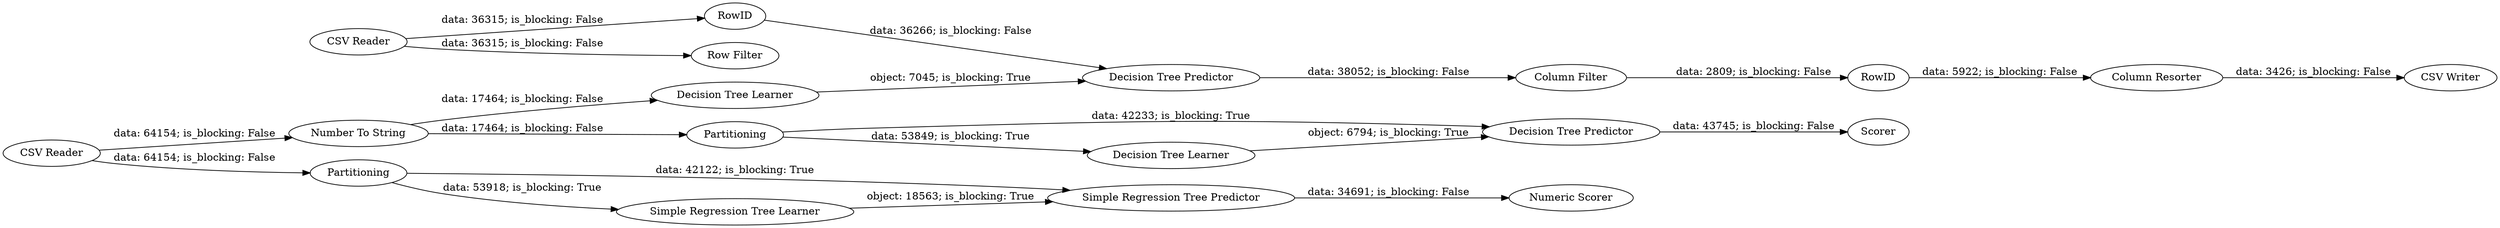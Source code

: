 digraph {
	"7326064629455753313_10" [label="Number To String"]
	"7326064629455753313_17" [label=RowID]
	"7326064629455753313_11" [label=Scorer]
	"7326064629455753313_16" [label="Row Filter"]
	"7326064629455753313_4" [label=Partitioning]
	"7326064629455753313_19" [label=RowID]
	"7326064629455753313_15" [label="Decision Tree Learner"]
	"7326064629455753313_5" [label="Numeric Scorer"]
	"7326064629455753313_9" [label="Decision Tree Predictor"]
	"7326064629455753313_3" [label="Simple Regression Tree Predictor"]
	"7326064629455753313_1" [label="CSV Reader"]
	"7326064629455753313_14" [label="Decision Tree Predictor"]
	"7326064629455753313_20" [label="Column Resorter"]
	"7326064629455753313_13" [label="CSV Reader"]
	"7326064629455753313_2" [label="Simple Regression Tree Learner"]
	"7326064629455753313_8" [label="Decision Tree Learner"]
	"7326064629455753313_18" [label="Column Filter"]
	"7326064629455753313_21" [label="CSV Writer"]
	"7326064629455753313_12" [label=Partitioning]
	"7326064629455753313_17" -> "7326064629455753313_14" [label="data: 36266; is_blocking: False"]
	"7326064629455753313_4" -> "7326064629455753313_2" [label="data: 53918; is_blocking: True"]
	"7326064629455753313_13" -> "7326064629455753313_17" [label="data: 36315; is_blocking: False"]
	"7326064629455753313_1" -> "7326064629455753313_10" [label="data: 64154; is_blocking: False"]
	"7326064629455753313_10" -> "7326064629455753313_15" [label="data: 17464; is_blocking: False"]
	"7326064629455753313_15" -> "7326064629455753313_14" [label="object: 7045; is_blocking: True"]
	"7326064629455753313_2" -> "7326064629455753313_3" [label="object: 18563; is_blocking: True"]
	"7326064629455753313_14" -> "7326064629455753313_18" [label="data: 38052; is_blocking: False"]
	"7326064629455753313_10" -> "7326064629455753313_12" [label="data: 17464; is_blocking: False"]
	"7326064629455753313_12" -> "7326064629455753313_8" [label="data: 53849; is_blocking: True"]
	"7326064629455753313_8" -> "7326064629455753313_9" [label="object: 6794; is_blocking: True"]
	"7326064629455753313_3" -> "7326064629455753313_5" [label="data: 34691; is_blocking: False"]
	"7326064629455753313_1" -> "7326064629455753313_4" [label="data: 64154; is_blocking: False"]
	"7326064629455753313_18" -> "7326064629455753313_19" [label="data: 2809; is_blocking: False"]
	"7326064629455753313_12" -> "7326064629455753313_9" [label="data: 42233; is_blocking: True"]
	"7326064629455753313_20" -> "7326064629455753313_21" [label="data: 3426; is_blocking: False"]
	"7326064629455753313_19" -> "7326064629455753313_20" [label="data: 5922; is_blocking: False"]
	"7326064629455753313_4" -> "7326064629455753313_3" [label="data: 42122; is_blocking: True"]
	"7326064629455753313_9" -> "7326064629455753313_11" [label="data: 43745; is_blocking: False"]
	"7326064629455753313_13" -> "7326064629455753313_16" [label="data: 36315; is_blocking: False"]
	rankdir=LR
}
